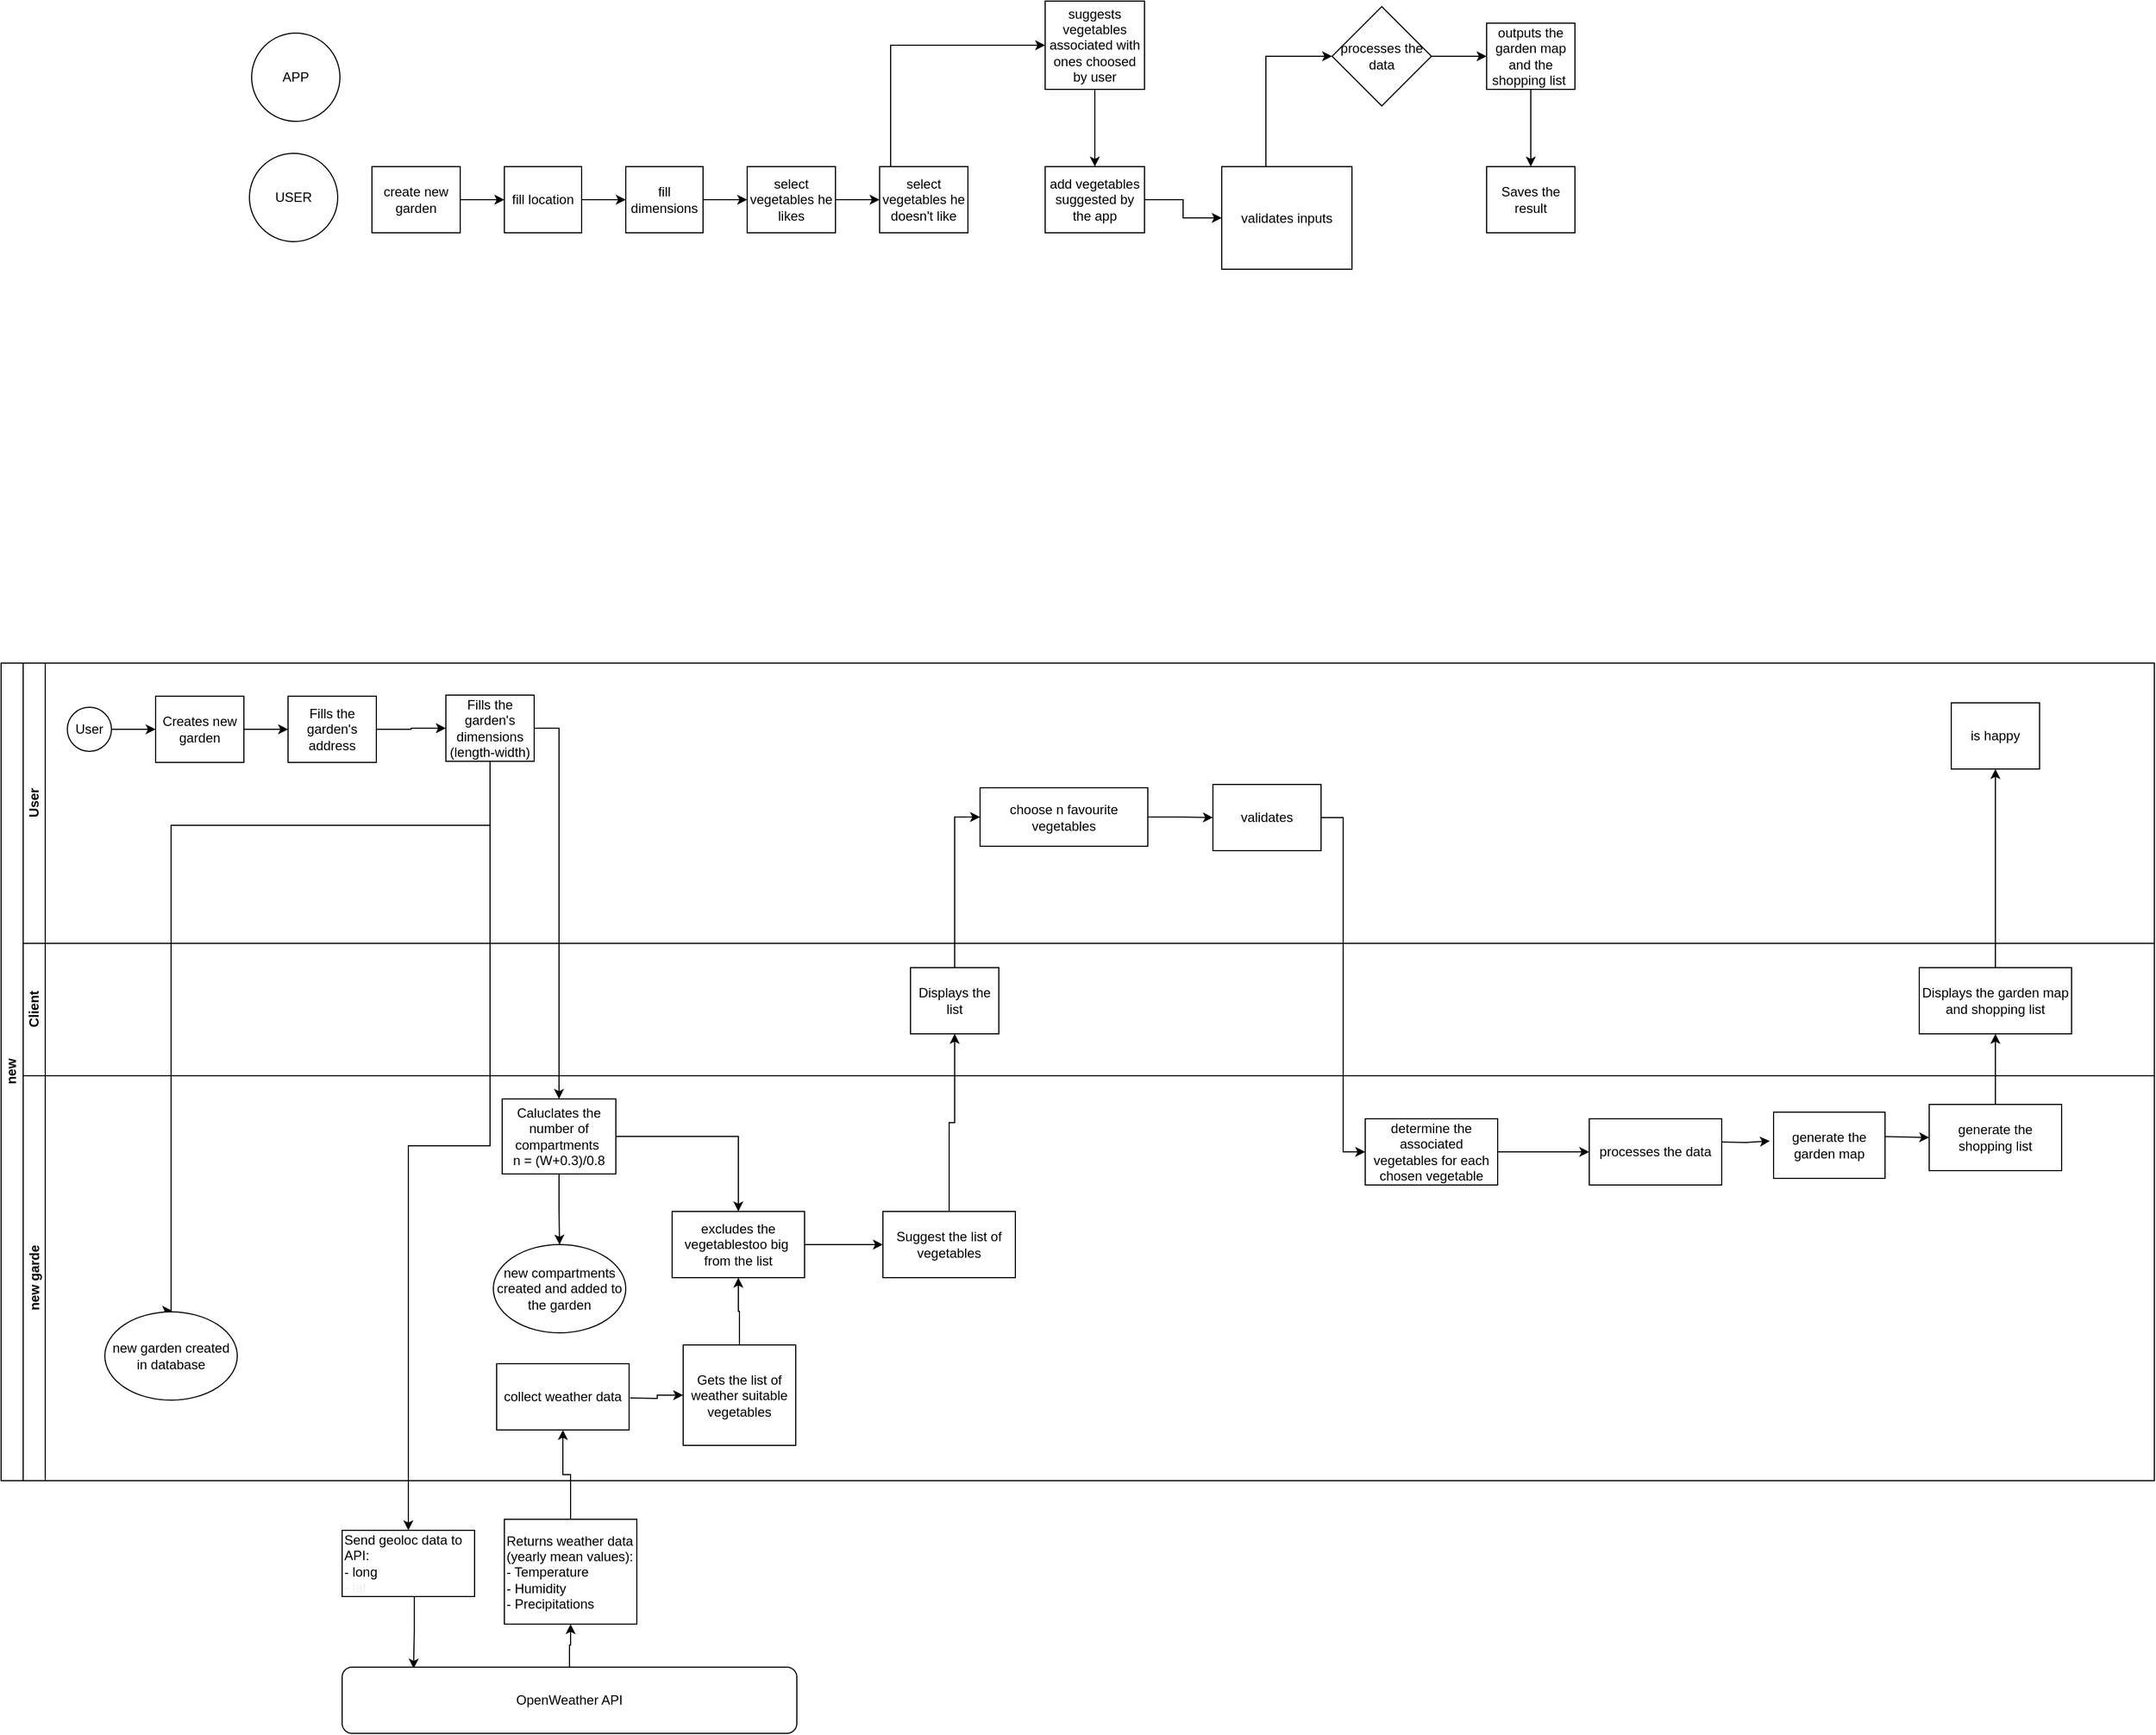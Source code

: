 <mxfile version="21.3.7" type="github">
  <diagram id="prtHgNgQTEPvFCAcTncT" name="Page-1">
    <mxGraphModel dx="1417" dy="1216" grid="0" gridSize="10" guides="0" tooltips="1" connect="1" arrows="1" fold="1" page="0" pageScale="1" pageWidth="827" pageHeight="1169" math="0" shadow="0">
      <root>
        <mxCell id="0" />
        <mxCell id="1" parent="0" />
        <mxCell id="dNxyNK7c78bLwvsdeMH5-19" value="new" style="swimlane;html=1;childLayout=stackLayout;resizeParent=1;resizeParentMax=0;horizontal=0;startSize=20;horizontalStack=0;" parent="1" vertex="1">
          <mxGeometry x="124" y="520" width="1951" height="741" as="geometry" />
        </mxCell>
        <mxCell id="nP0fV60kE_Xsv_RjXeuA-58" style="edgeStyle=orthogonalEdgeStyle;rounded=0;orthogonalLoop=1;jettySize=auto;html=1;entryX=0.5;entryY=1;entryDx=0;entryDy=0;exitX=0.5;exitY=0;exitDx=0;exitDy=0;" parent="dNxyNK7c78bLwvsdeMH5-19" source="2SLstcdZzmgSpFHANEhk-60" target="nP0fV60kE_Xsv_RjXeuA-55" edge="1">
          <mxGeometry relative="1" as="geometry">
            <mxPoint x="1779.5" y="383.0" as="sourcePoint" />
          </mxGeometry>
        </mxCell>
        <mxCell id="nP0fV60kE_Xsv_RjXeuA-60" style="edgeStyle=orthogonalEdgeStyle;rounded=0;orthogonalLoop=1;jettySize=auto;html=1;entryX=0.5;entryY=1;entryDx=0;entryDy=0;" parent="dNxyNK7c78bLwvsdeMH5-19" source="nP0fV60kE_Xsv_RjXeuA-55" target="nP0fV60kE_Xsv_RjXeuA-59" edge="1">
          <mxGeometry relative="1" as="geometry" />
        </mxCell>
        <mxCell id="dNxyNK7c78bLwvsdeMH5-20" value="User" style="swimlane;html=1;startSize=20;horizontal=0;" parent="dNxyNK7c78bLwvsdeMH5-19" vertex="1">
          <mxGeometry x="20" width="1931" height="254" as="geometry" />
        </mxCell>
        <mxCell id="dNxyNK7c78bLwvsdeMH5-25" value="" style="edgeStyle=orthogonalEdgeStyle;rounded=0;orthogonalLoop=1;jettySize=auto;html=1;" parent="dNxyNK7c78bLwvsdeMH5-20" source="dNxyNK7c78bLwvsdeMH5-23" target="dNxyNK7c78bLwvsdeMH5-24" edge="1">
          <mxGeometry relative="1" as="geometry" />
        </mxCell>
        <mxCell id="dNxyNK7c78bLwvsdeMH5-23" value="User" style="ellipse;whiteSpace=wrap;html=1;" parent="dNxyNK7c78bLwvsdeMH5-20" vertex="1">
          <mxGeometry x="40" y="40" width="40" height="40" as="geometry" />
        </mxCell>
        <mxCell id="nP0fV60kE_Xsv_RjXeuA-33" style="edgeStyle=orthogonalEdgeStyle;rounded=0;orthogonalLoop=1;jettySize=auto;html=1;entryX=0;entryY=0.5;entryDx=0;entryDy=0;" parent="dNxyNK7c78bLwvsdeMH5-20" source="dNxyNK7c78bLwvsdeMH5-24" target="dNxyNK7c78bLwvsdeMH5-30" edge="1">
          <mxGeometry relative="1" as="geometry" />
        </mxCell>
        <mxCell id="dNxyNK7c78bLwvsdeMH5-24" value="Creates new garden" style="rounded=0;whiteSpace=wrap;html=1;fontFamily=Helvetica;fontSize=12;fontColor=#000000;align=center;" parent="dNxyNK7c78bLwvsdeMH5-20" vertex="1">
          <mxGeometry x="120" y="30" width="80" height="60" as="geometry" />
        </mxCell>
        <mxCell id="nP0fV60kE_Xsv_RjXeuA-34" style="edgeStyle=orthogonalEdgeStyle;rounded=0;orthogonalLoop=1;jettySize=auto;html=1;" parent="dNxyNK7c78bLwvsdeMH5-20" source="dNxyNK7c78bLwvsdeMH5-30" target="nP0fV60kE_Xsv_RjXeuA-28" edge="1">
          <mxGeometry relative="1" as="geometry" />
        </mxCell>
        <mxCell id="dNxyNK7c78bLwvsdeMH5-30" value="Fills the garden&#39;s address" style="rounded=0;whiteSpace=wrap;html=1;fontFamily=Helvetica;fontSize=12;fontColor=#000000;align=center;" parent="dNxyNK7c78bLwvsdeMH5-20" vertex="1">
          <mxGeometry x="240" y="30" width="80" height="60" as="geometry" />
        </mxCell>
        <mxCell id="nP0fV60kE_Xsv_RjXeuA-28" value="Fills the garden&#39;s dimensions (length-width)" style="rounded=0;whiteSpace=wrap;html=1;fontFamily=Helvetica;fontSize=12;fontColor=#000000;align=center;" parent="dNxyNK7c78bLwvsdeMH5-20" vertex="1">
          <mxGeometry x="383" y="29" width="80" height="60" as="geometry" />
        </mxCell>
        <mxCell id="2SLstcdZzmgSpFHANEhk-72" style="edgeStyle=orthogonalEdgeStyle;rounded=0;orthogonalLoop=1;jettySize=auto;html=1;entryX=0;entryY=0.5;entryDx=0;entryDy=0;fontFamily=Helvetica;fontSize=12;fontColor=default;" edge="1" parent="dNxyNK7c78bLwvsdeMH5-20" source="nP0fV60kE_Xsv_RjXeuA-32" target="2SLstcdZzmgSpFHANEhk-52">
          <mxGeometry relative="1" as="geometry" />
        </mxCell>
        <mxCell id="nP0fV60kE_Xsv_RjXeuA-32" value="choose n favourite vegetables" style="rounded=0;whiteSpace=wrap;html=1;fontFamily=Helvetica;fontSize=12;fontColor=#000000;align=center;" parent="dNxyNK7c78bLwvsdeMH5-20" vertex="1">
          <mxGeometry x="867" y="113" width="152" height="53" as="geometry" />
        </mxCell>
        <mxCell id="nP0fV60kE_Xsv_RjXeuA-59" value="is happy" style="rounded=0;whiteSpace=wrap;html=1;fontFamily=Helvetica;fontSize=12;fontColor=#000000;align=center;" parent="dNxyNK7c78bLwvsdeMH5-20" vertex="1">
          <mxGeometry x="1747" y="36" width="80" height="60" as="geometry" />
        </mxCell>
        <mxCell id="2SLstcdZzmgSpFHANEhk-52" value="validates&lt;br&gt;" style="rounded=0;whiteSpace=wrap;html=1;fontFamily=Helvetica;fontSize=12;fontColor=#000000;align=center;" vertex="1" parent="dNxyNK7c78bLwvsdeMH5-20">
          <mxGeometry x="1078" y="110" width="98" height="60" as="geometry" />
        </mxCell>
        <mxCell id="dNxyNK7c78bLwvsdeMH5-21" value="Client" style="swimlane;html=1;startSize=20;horizontal=0;" parent="dNxyNK7c78bLwvsdeMH5-19" vertex="1">
          <mxGeometry x="20" y="254" width="1931" height="120" as="geometry" />
        </mxCell>
        <mxCell id="nP0fV60kE_Xsv_RjXeuA-42" value="Displays the list" style="rounded=0;whiteSpace=wrap;html=1;fontFamily=Helvetica;fontSize=12;fontColor=#000000;align=center;" parent="dNxyNK7c78bLwvsdeMH5-21" vertex="1">
          <mxGeometry x="804" y="22" width="80" height="60" as="geometry" />
        </mxCell>
        <mxCell id="nP0fV60kE_Xsv_RjXeuA-55" value="Displays the garden map and shopping list" style="rounded=0;whiteSpace=wrap;html=1;fontFamily=Helvetica;fontSize=12;fontColor=#000000;align=center;" parent="dNxyNK7c78bLwvsdeMH5-21" vertex="1">
          <mxGeometry x="1718" y="22" width="138" height="60" as="geometry" />
        </mxCell>
        <mxCell id="nP0fV60kE_Xsv_RjXeuA-44" style="edgeStyle=orthogonalEdgeStyle;rounded=0;orthogonalLoop=1;jettySize=auto;html=1;entryX=0;entryY=0.5;entryDx=0;entryDy=0;" parent="dNxyNK7c78bLwvsdeMH5-19" source="nP0fV60kE_Xsv_RjXeuA-42" target="nP0fV60kE_Xsv_RjXeuA-32" edge="1">
          <mxGeometry relative="1" as="geometry" />
        </mxCell>
        <mxCell id="2SLstcdZzmgSpFHANEhk-13" style="edgeStyle=orthogonalEdgeStyle;rounded=0;orthogonalLoop=1;jettySize=auto;html=1;entryX=0.5;entryY=0;entryDx=0;entryDy=0;" edge="1" parent="dNxyNK7c78bLwvsdeMH5-19" source="nP0fV60kE_Xsv_RjXeuA-28" target="2SLstcdZzmgSpFHANEhk-12">
          <mxGeometry relative="1" as="geometry">
            <Array as="points">
              <mxPoint x="506" y="59" />
            </Array>
          </mxGeometry>
        </mxCell>
        <mxCell id="2SLstcdZzmgSpFHANEhk-19" style="edgeStyle=orthogonalEdgeStyle;rounded=0;orthogonalLoop=1;jettySize=auto;html=1;entryX=0.5;entryY=1;entryDx=0;entryDy=0;" edge="1" parent="dNxyNK7c78bLwvsdeMH5-19" source="2SLstcdZzmgSpFHANEhk-18" target="nP0fV60kE_Xsv_RjXeuA-42">
          <mxGeometry relative="1" as="geometry" />
        </mxCell>
        <mxCell id="2SLstcdZzmgSpFHANEhk-64" style="edgeStyle=orthogonalEdgeStyle;rounded=0;orthogonalLoop=1;jettySize=auto;html=1;fontFamily=Helvetica;fontSize=12;fontColor=default;entryX=0.5;entryY=0;entryDx=0;entryDy=0;" edge="1" parent="dNxyNK7c78bLwvsdeMH5-19" source="nP0fV60kE_Xsv_RjXeuA-28">
          <mxGeometry relative="1" as="geometry">
            <mxPoint x="155" y="587" as="targetPoint" />
            <Array as="points">
              <mxPoint x="443" y="147" />
              <mxPoint x="154" y="147" />
              <mxPoint x="154" y="587" />
            </Array>
          </mxGeometry>
        </mxCell>
        <mxCell id="dNxyNK7c78bLwvsdeMH5-22" value="new garde" style="swimlane;html=1;startSize=20;horizontal=0;" parent="dNxyNK7c78bLwvsdeMH5-19" vertex="1">
          <mxGeometry x="20" y="374" width="1931" height="367" as="geometry" />
        </mxCell>
        <mxCell id="nP0fV60kE_Xsv_RjXeuA-41" style="edgeStyle=orthogonalEdgeStyle;rounded=0;orthogonalLoop=1;jettySize=auto;html=1;entryX=0;entryY=0.5;entryDx=0;entryDy=0;" parent="dNxyNK7c78bLwvsdeMH5-22" target="nP0fV60kE_Xsv_RjXeuA-39" edge="1">
          <mxGeometry relative="1" as="geometry">
            <mxPoint x="550.0" y="292" as="sourcePoint" />
          </mxGeometry>
        </mxCell>
        <mxCell id="nP0fV60kE_Xsv_RjXeuA-39" value="Gets the list of weather suitable vegetables&lt;br&gt;" style="rounded=0;whiteSpace=wrap;html=1;fontFamily=Helvetica;fontSize=12;fontColor=#000000;align=center;" parent="dNxyNK7c78bLwvsdeMH5-22" vertex="1">
          <mxGeometry x="598" y="244" width="102" height="91" as="geometry" />
        </mxCell>
        <mxCell id="nP0fV60kE_Xsv_RjXeuA-53" style="edgeStyle=orthogonalEdgeStyle;rounded=0;orthogonalLoop=1;jettySize=auto;html=1;entryX=0.045;entryY=0.544;entryDx=0;entryDy=0;entryPerimeter=0;" parent="dNxyNK7c78bLwvsdeMH5-22" edge="1">
          <mxGeometry relative="1" as="geometry">
            <mxPoint x="1538" y="60" as="sourcePoint" />
            <mxPoint x="1582.635" y="59.136" as="targetPoint" />
          </mxGeometry>
        </mxCell>
        <mxCell id="nP0fV60kE_Xsv_RjXeuA-54" style="edgeStyle=orthogonalEdgeStyle;rounded=0;orthogonalLoop=1;jettySize=auto;html=1;entryX=0;entryY=0.5;entryDx=0;entryDy=0;" parent="dNxyNK7c78bLwvsdeMH5-22" target="2SLstcdZzmgSpFHANEhk-60" edge="1">
          <mxGeometry relative="1" as="geometry">
            <mxPoint x="1681" y="55" as="sourcePoint" />
            <mxPoint x="1708" y="56" as="targetPoint" />
          </mxGeometry>
        </mxCell>
        <mxCell id="2SLstcdZzmgSpFHANEhk-16" style="edgeStyle=orthogonalEdgeStyle;rounded=0;orthogonalLoop=1;jettySize=auto;html=1;" edge="1" parent="dNxyNK7c78bLwvsdeMH5-22" source="2SLstcdZzmgSpFHANEhk-12" target="2SLstcdZzmgSpFHANEhk-68">
          <mxGeometry relative="1" as="geometry">
            <mxPoint x="651" y="75" as="targetPoint" />
          </mxGeometry>
        </mxCell>
        <mxCell id="2SLstcdZzmgSpFHANEhk-69" style="edgeStyle=orthogonalEdgeStyle;rounded=0;orthogonalLoop=1;jettySize=auto;html=1;fontFamily=Helvetica;fontSize=12;fontColor=default;entryX=0.5;entryY=0;entryDx=0;entryDy=0;" edge="1" parent="dNxyNK7c78bLwvsdeMH5-22" source="2SLstcdZzmgSpFHANEhk-12" target="2SLstcdZzmgSpFHANEhk-71">
          <mxGeometry relative="1" as="geometry">
            <mxPoint x="485.5" y="182" as="targetPoint" />
          </mxGeometry>
        </mxCell>
        <mxCell id="2SLstcdZzmgSpFHANEhk-12" value="Caluclates the number of compartments&amp;nbsp;&lt;br&gt;n = (W+0.3)/0.8" style="rounded=0;whiteSpace=wrap;html=1;fontFamily=Helvetica;fontSize=12;fontColor=#000000;align=center;" vertex="1" parent="dNxyNK7c78bLwvsdeMH5-22">
          <mxGeometry x="434" y="21" width="103" height="68" as="geometry" />
        </mxCell>
        <mxCell id="2SLstcdZzmgSpFHANEhk-17" style="edgeStyle=orthogonalEdgeStyle;rounded=0;orthogonalLoop=1;jettySize=auto;html=1;entryX=0;entryY=0.5;entryDx=0;entryDy=0;" edge="1" parent="dNxyNK7c78bLwvsdeMH5-22" source="2SLstcdZzmgSpFHANEhk-68" target="2SLstcdZzmgSpFHANEhk-18">
          <mxGeometry relative="1" as="geometry">
            <mxPoint x="923" y="159" as="targetPoint" />
            <mxPoint x="723.981" y="144.519" as="sourcePoint" />
          </mxGeometry>
        </mxCell>
        <mxCell id="nP0fV60kE_Xsv_RjXeuA-43" style="edgeStyle=orthogonalEdgeStyle;rounded=0;orthogonalLoop=1;jettySize=auto;html=1;entryX=0.5;entryY=1;entryDx=0;entryDy=0;" parent="dNxyNK7c78bLwvsdeMH5-22" source="nP0fV60kE_Xsv_RjXeuA-39" target="2SLstcdZzmgSpFHANEhk-68" edge="1">
          <mxGeometry relative="1" as="geometry">
            <mxPoint x="651" y="214" as="targetPoint" />
          </mxGeometry>
        </mxCell>
        <mxCell id="2SLstcdZzmgSpFHANEhk-18" value="Suggest the list of vegetables" style="rounded=0;whiteSpace=wrap;html=1;" vertex="1" parent="dNxyNK7c78bLwvsdeMH5-22">
          <mxGeometry x="779" y="123" width="120" height="60" as="geometry" />
        </mxCell>
        <mxCell id="2SLstcdZzmgSpFHANEhk-58" value="processes the data" style="rounded=0;whiteSpace=wrap;html=1;strokeColor=default;fontFamily=Helvetica;fontSize=12;fontColor=default;fillColor=default;" vertex="1" parent="dNxyNK7c78bLwvsdeMH5-22">
          <mxGeometry x="1419" y="39" width="120" height="60" as="geometry" />
        </mxCell>
        <mxCell id="2SLstcdZzmgSpFHANEhk-59" value="generate the garden map" style="rounded=0;whiteSpace=wrap;html=1;strokeColor=default;fontFamily=Helvetica;fontSize=12;fontColor=default;fillColor=default;" vertex="1" parent="dNxyNK7c78bLwvsdeMH5-22">
          <mxGeometry x="1586" y="33" width="101" height="60" as="geometry" />
        </mxCell>
        <mxCell id="2SLstcdZzmgSpFHANEhk-60" value="generate the shopping list" style="rounded=0;whiteSpace=wrap;html=1;strokeColor=default;fontFamily=Helvetica;fontSize=12;fontColor=default;fillColor=default;" vertex="1" parent="dNxyNK7c78bLwvsdeMH5-22">
          <mxGeometry x="1727" y="26" width="120" height="60" as="geometry" />
        </mxCell>
        <mxCell id="2SLstcdZzmgSpFHANEhk-68" value="excludes the vegetablestoo big&amp;nbsp;&lt;br&gt;from the list" style="rounded=0;whiteSpace=wrap;html=1;strokeColor=default;fontFamily=Helvetica;fontSize=12;fontColor=default;fillColor=default;" vertex="1" parent="dNxyNK7c78bLwvsdeMH5-22">
          <mxGeometry x="588" y="123" width="120" height="60" as="geometry" />
        </mxCell>
        <mxCell id="2SLstcdZzmgSpFHANEhk-70" value="new garden created in database" style="ellipse;whiteSpace=wrap;html=1;strokeColor=default;fontFamily=Helvetica;fontSize=12;fontColor=default;fillColor=default;" vertex="1" parent="dNxyNK7c78bLwvsdeMH5-22">
          <mxGeometry x="74" y="214" width="120" height="80" as="geometry" />
        </mxCell>
        <mxCell id="2SLstcdZzmgSpFHANEhk-71" value="new compartments created and added to the garden" style="ellipse;whiteSpace=wrap;html=1;strokeColor=default;fontFamily=Helvetica;fontSize=12;fontColor=default;fillColor=default;" vertex="1" parent="dNxyNK7c78bLwvsdeMH5-22">
          <mxGeometry x="426" y="153" width="120" height="80" as="geometry" />
        </mxCell>
        <mxCell id="2SLstcdZzmgSpFHANEhk-75" style="edgeStyle=orthogonalEdgeStyle;rounded=0;orthogonalLoop=1;jettySize=auto;html=1;entryX=0;entryY=0.5;entryDx=0;entryDy=0;fontFamily=Helvetica;fontSize=12;fontColor=default;" edge="1" parent="dNxyNK7c78bLwvsdeMH5-22" source="2SLstcdZzmgSpFHANEhk-73" target="2SLstcdZzmgSpFHANEhk-58">
          <mxGeometry relative="1" as="geometry" />
        </mxCell>
        <mxCell id="2SLstcdZzmgSpFHANEhk-73" value="determine the associated vegetables for each chosen vegetable" style="rounded=0;whiteSpace=wrap;html=1;strokeColor=default;fontFamily=Helvetica;fontSize=12;fontColor=default;fillColor=default;" vertex="1" parent="dNxyNK7c78bLwvsdeMH5-22">
          <mxGeometry x="1216" y="39" width="120" height="60" as="geometry" />
        </mxCell>
        <mxCell id="2SLstcdZzmgSpFHANEhk-74" style="edgeStyle=orthogonalEdgeStyle;rounded=0;orthogonalLoop=1;jettySize=auto;html=1;entryX=0;entryY=0.5;entryDx=0;entryDy=0;fontFamily=Helvetica;fontSize=12;fontColor=default;" edge="1" parent="dNxyNK7c78bLwvsdeMH5-19" source="2SLstcdZzmgSpFHANEhk-52" target="2SLstcdZzmgSpFHANEhk-73">
          <mxGeometry relative="1" as="geometry" />
        </mxCell>
        <mxCell id="nP0fV60kE_Xsv_RjXeuA-3" value="" style="edgeStyle=orthogonalEdgeStyle;rounded=0;orthogonalLoop=1;jettySize=auto;html=1;" parent="1" source="nP0fV60kE_Xsv_RjXeuA-1" target="nP0fV60kE_Xsv_RjXeuA-2" edge="1">
          <mxGeometry relative="1" as="geometry" />
        </mxCell>
        <mxCell id="nP0fV60kE_Xsv_RjXeuA-1" value="create new garden" style="rounded=0;whiteSpace=wrap;html=1;" parent="1" vertex="1">
          <mxGeometry x="460" y="70" width="80" height="60" as="geometry" />
        </mxCell>
        <mxCell id="nP0fV60kE_Xsv_RjXeuA-5" value="" style="edgeStyle=orthogonalEdgeStyle;rounded=0;orthogonalLoop=1;jettySize=auto;html=1;" parent="1" source="nP0fV60kE_Xsv_RjXeuA-2" target="nP0fV60kE_Xsv_RjXeuA-4" edge="1">
          <mxGeometry relative="1" as="geometry" />
        </mxCell>
        <mxCell id="nP0fV60kE_Xsv_RjXeuA-2" value="fill location" style="rounded=0;whiteSpace=wrap;html=1;" parent="1" vertex="1">
          <mxGeometry x="580" y="70" width="70" height="60" as="geometry" />
        </mxCell>
        <mxCell id="nP0fV60kE_Xsv_RjXeuA-7" value="" style="edgeStyle=orthogonalEdgeStyle;rounded=0;orthogonalLoop=1;jettySize=auto;html=1;" parent="1" source="nP0fV60kE_Xsv_RjXeuA-4" target="nP0fV60kE_Xsv_RjXeuA-6" edge="1">
          <mxGeometry relative="1" as="geometry" />
        </mxCell>
        <mxCell id="nP0fV60kE_Xsv_RjXeuA-4" value="fill dimensions" style="rounded=0;whiteSpace=wrap;html=1;" parent="1" vertex="1">
          <mxGeometry x="690" y="70" width="70" height="60" as="geometry" />
        </mxCell>
        <mxCell id="nP0fV60kE_Xsv_RjXeuA-9" value="" style="edgeStyle=orthogonalEdgeStyle;rounded=0;orthogonalLoop=1;jettySize=auto;html=1;" parent="1" source="nP0fV60kE_Xsv_RjXeuA-6" target="nP0fV60kE_Xsv_RjXeuA-8" edge="1">
          <mxGeometry relative="1" as="geometry" />
        </mxCell>
        <mxCell id="nP0fV60kE_Xsv_RjXeuA-6" value="select vegetables he likes" style="rounded=0;whiteSpace=wrap;html=1;" parent="1" vertex="1">
          <mxGeometry x="800" y="70" width="80" height="60" as="geometry" />
        </mxCell>
        <mxCell id="nP0fV60kE_Xsv_RjXeuA-18" style="edgeStyle=orthogonalEdgeStyle;rounded=0;orthogonalLoop=1;jettySize=auto;html=1;entryX=0;entryY=0.5;entryDx=0;entryDy=0;" parent="1" source="nP0fV60kE_Xsv_RjXeuA-8" target="nP0fV60kE_Xsv_RjXeuA-12" edge="1">
          <mxGeometry relative="1" as="geometry">
            <Array as="points">
              <mxPoint x="930" y="-40" />
            </Array>
          </mxGeometry>
        </mxCell>
        <mxCell id="nP0fV60kE_Xsv_RjXeuA-8" value="select vegetables he doesn&#39;t like" style="rounded=0;whiteSpace=wrap;html=1;" parent="1" vertex="1">
          <mxGeometry x="920" y="70" width="80" height="60" as="geometry" />
        </mxCell>
        <mxCell id="nP0fV60kE_Xsv_RjXeuA-20" value="" style="edgeStyle=orthogonalEdgeStyle;rounded=0;orthogonalLoop=1;jettySize=auto;html=1;" parent="1" source="nP0fV60kE_Xsv_RjXeuA-10" target="nP0fV60kE_Xsv_RjXeuA-19" edge="1">
          <mxGeometry relative="1" as="geometry" />
        </mxCell>
        <mxCell id="nP0fV60kE_Xsv_RjXeuA-10" value="add vegetables suggested by the app" style="rounded=0;whiteSpace=wrap;html=1;" parent="1" vertex="1">
          <mxGeometry x="1070" y="70" width="90" height="60" as="geometry" />
        </mxCell>
        <mxCell id="nP0fV60kE_Xsv_RjXeuA-17" style="edgeStyle=orthogonalEdgeStyle;rounded=0;orthogonalLoop=1;jettySize=auto;html=1;entryX=0.5;entryY=0;entryDx=0;entryDy=0;" parent="1" source="nP0fV60kE_Xsv_RjXeuA-12" target="nP0fV60kE_Xsv_RjXeuA-10" edge="1">
          <mxGeometry relative="1" as="geometry" />
        </mxCell>
        <mxCell id="nP0fV60kE_Xsv_RjXeuA-12" value="suggests vegetables associated with ones choosed by user" style="rounded=0;whiteSpace=wrap;html=1;" parent="1" vertex="1">
          <mxGeometry x="1070" y="-80" width="90" height="80" as="geometry" />
        </mxCell>
        <mxCell id="nP0fV60kE_Xsv_RjXeuA-14" value="USER" style="ellipse;whiteSpace=wrap;html=1;aspect=fixed;" parent="1" vertex="1">
          <mxGeometry x="349" y="58" width="80" height="80" as="geometry" />
        </mxCell>
        <mxCell id="nP0fV60kE_Xsv_RjXeuA-15" value="APP" style="ellipse;whiteSpace=wrap;html=1;aspect=fixed;" parent="1" vertex="1">
          <mxGeometry x="351" y="-51" width="80" height="80" as="geometry" />
        </mxCell>
        <mxCell id="nP0fV60kE_Xsv_RjXeuA-22" style="edgeStyle=orthogonalEdgeStyle;rounded=0;orthogonalLoop=1;jettySize=auto;html=1;entryX=0;entryY=0.5;entryDx=0;entryDy=0;" parent="1" source="nP0fV60kE_Xsv_RjXeuA-19" target="nP0fV60kE_Xsv_RjXeuA-25" edge="1">
          <mxGeometry relative="1" as="geometry">
            <Array as="points">
              <mxPoint x="1270" y="-30" />
            </Array>
          </mxGeometry>
        </mxCell>
        <mxCell id="nP0fV60kE_Xsv_RjXeuA-19" value="validates inputs" style="rounded=0;whiteSpace=wrap;html=1;" parent="1" vertex="1">
          <mxGeometry x="1230" y="70" width="118" height="93" as="geometry" />
        </mxCell>
        <mxCell id="nP0fV60kE_Xsv_RjXeuA-24" style="edgeStyle=orthogonalEdgeStyle;rounded=0;orthogonalLoop=1;jettySize=auto;html=1;entryX=0.5;entryY=0;entryDx=0;entryDy=0;" parent="1" source="nP0fV60kE_Xsv_RjXeuA-21" target="nP0fV60kE_Xsv_RjXeuA-23" edge="1">
          <mxGeometry relative="1" as="geometry" />
        </mxCell>
        <mxCell id="nP0fV60kE_Xsv_RjXeuA-21" value="outputs the garden map and the shopping list&amp;nbsp;" style="rounded=0;whiteSpace=wrap;html=1;" parent="1" vertex="1">
          <mxGeometry x="1470" y="-60" width="80" height="60" as="geometry" />
        </mxCell>
        <mxCell id="nP0fV60kE_Xsv_RjXeuA-23" value="Saves the result" style="rounded=0;whiteSpace=wrap;html=1;" parent="1" vertex="1">
          <mxGeometry x="1470" y="70" width="80" height="60" as="geometry" />
        </mxCell>
        <mxCell id="nP0fV60kE_Xsv_RjXeuA-26" style="edgeStyle=orthogonalEdgeStyle;rounded=0;orthogonalLoop=1;jettySize=auto;html=1;entryX=0;entryY=0.5;entryDx=0;entryDy=0;" parent="1" source="nP0fV60kE_Xsv_RjXeuA-25" target="nP0fV60kE_Xsv_RjXeuA-21" edge="1">
          <mxGeometry relative="1" as="geometry" />
        </mxCell>
        <mxCell id="nP0fV60kE_Xsv_RjXeuA-25" value="processes the data" style="rhombus;whiteSpace=wrap;html=1;" parent="1" vertex="1">
          <mxGeometry x="1330" y="-75" width="90" height="90" as="geometry" />
        </mxCell>
        <mxCell id="pdYqH0JFKsMIZITRfN3r-4" style="edgeStyle=orthogonalEdgeStyle;rounded=0;orthogonalLoop=1;jettySize=auto;html=1;entryX=0.157;entryY=0.022;entryDx=0;entryDy=0;entryPerimeter=0;exitX=0.545;exitY=0.99;exitDx=0;exitDy=0;exitPerimeter=0;" parent="1" source="pdYqH0JFKsMIZITRfN3r-8" target="pdYqH0JFKsMIZITRfN3r-5" edge="1">
          <mxGeometry relative="1" as="geometry">
            <mxPoint x="578.5" y="1286.667" as="targetPoint" />
            <mxPoint x="578.5" y="1254.0" as="sourcePoint" />
          </mxGeometry>
        </mxCell>
        <mxCell id="pdYqH0JFKsMIZITRfN3r-12" style="edgeStyle=orthogonalEdgeStyle;rounded=0;orthogonalLoop=1;jettySize=auto;html=1;" parent="1" source="pdYqH0JFKsMIZITRfN3r-5" target="pdYqH0JFKsMIZITRfN3r-11" edge="1">
          <mxGeometry relative="1" as="geometry" />
        </mxCell>
        <mxCell id="pdYqH0JFKsMIZITRfN3r-5" value="OpenWeather API" style="rounded=1;whiteSpace=wrap;html=1;" parent="1" vertex="1">
          <mxGeometry x="433" y="1430" width="412" height="60" as="geometry" />
        </mxCell>
        <mxCell id="pdYqH0JFKsMIZITRfN3r-8" value="Send geoloc data to API:&lt;br&gt;- long&lt;br&gt;&lt;div style=&quot;&quot;&gt;&lt;span data-darkreader-inline-color=&quot;&quot; data-darkreader-inline-bgcolor=&quot;&quot; style=&quot;background-color: initial; color: rgb(240, 240, 240); --darkreader-inline-bgcolor: initial; --darkreader-inline-color: #dfdcd7;&quot;&gt;- lat&lt;/span&gt;&lt;/div&gt;" style="rounded=0;whiteSpace=wrap;html=1;align=left;" parent="1" vertex="1">
          <mxGeometry x="433" y="1306" width="120" height="60" as="geometry" />
        </mxCell>
        <mxCell id="pdYqH0JFKsMIZITRfN3r-13" style="edgeStyle=orthogonalEdgeStyle;rounded=0;orthogonalLoop=1;jettySize=auto;html=1;entryX=0.5;entryY=1;entryDx=0;entryDy=0;" parent="1" source="pdYqH0JFKsMIZITRfN3r-11" target="2SLstcdZzmgSpFHANEhk-67" edge="1">
          <mxGeometry relative="1" as="geometry">
            <mxPoint x="608.037" y="1232.98" as="targetPoint" />
          </mxGeometry>
        </mxCell>
        <mxCell id="pdYqH0JFKsMIZITRfN3r-11" value="Returns weather data (yearly mean values):&lt;br&gt;- Temperature&lt;br&gt;- Humidity&lt;br&gt;- Precipitations" style="rounded=0;whiteSpace=wrap;html=1;align=left;" parent="1" vertex="1">
          <mxGeometry x="580" y="1296" width="120" height="95" as="geometry" />
        </mxCell>
        <mxCell id="2SLstcdZzmgSpFHANEhk-62" style="edgeStyle=orthogonalEdgeStyle;rounded=0;orthogonalLoop=1;jettySize=auto;html=1;fontFamily=Helvetica;fontSize=12;fontColor=default;" edge="1" parent="1" source="nP0fV60kE_Xsv_RjXeuA-28" target="pdYqH0JFKsMIZITRfN3r-8">
          <mxGeometry relative="1" as="geometry" />
        </mxCell>
        <mxCell id="2SLstcdZzmgSpFHANEhk-67" value="collect weather data" style="rounded=0;whiteSpace=wrap;html=1;strokeColor=default;fontFamily=Helvetica;fontSize=12;fontColor=default;fillColor=default;" vertex="1" parent="1">
          <mxGeometry x="573" y="1155" width="120" height="60" as="geometry" />
        </mxCell>
      </root>
    </mxGraphModel>
  </diagram>
</mxfile>
